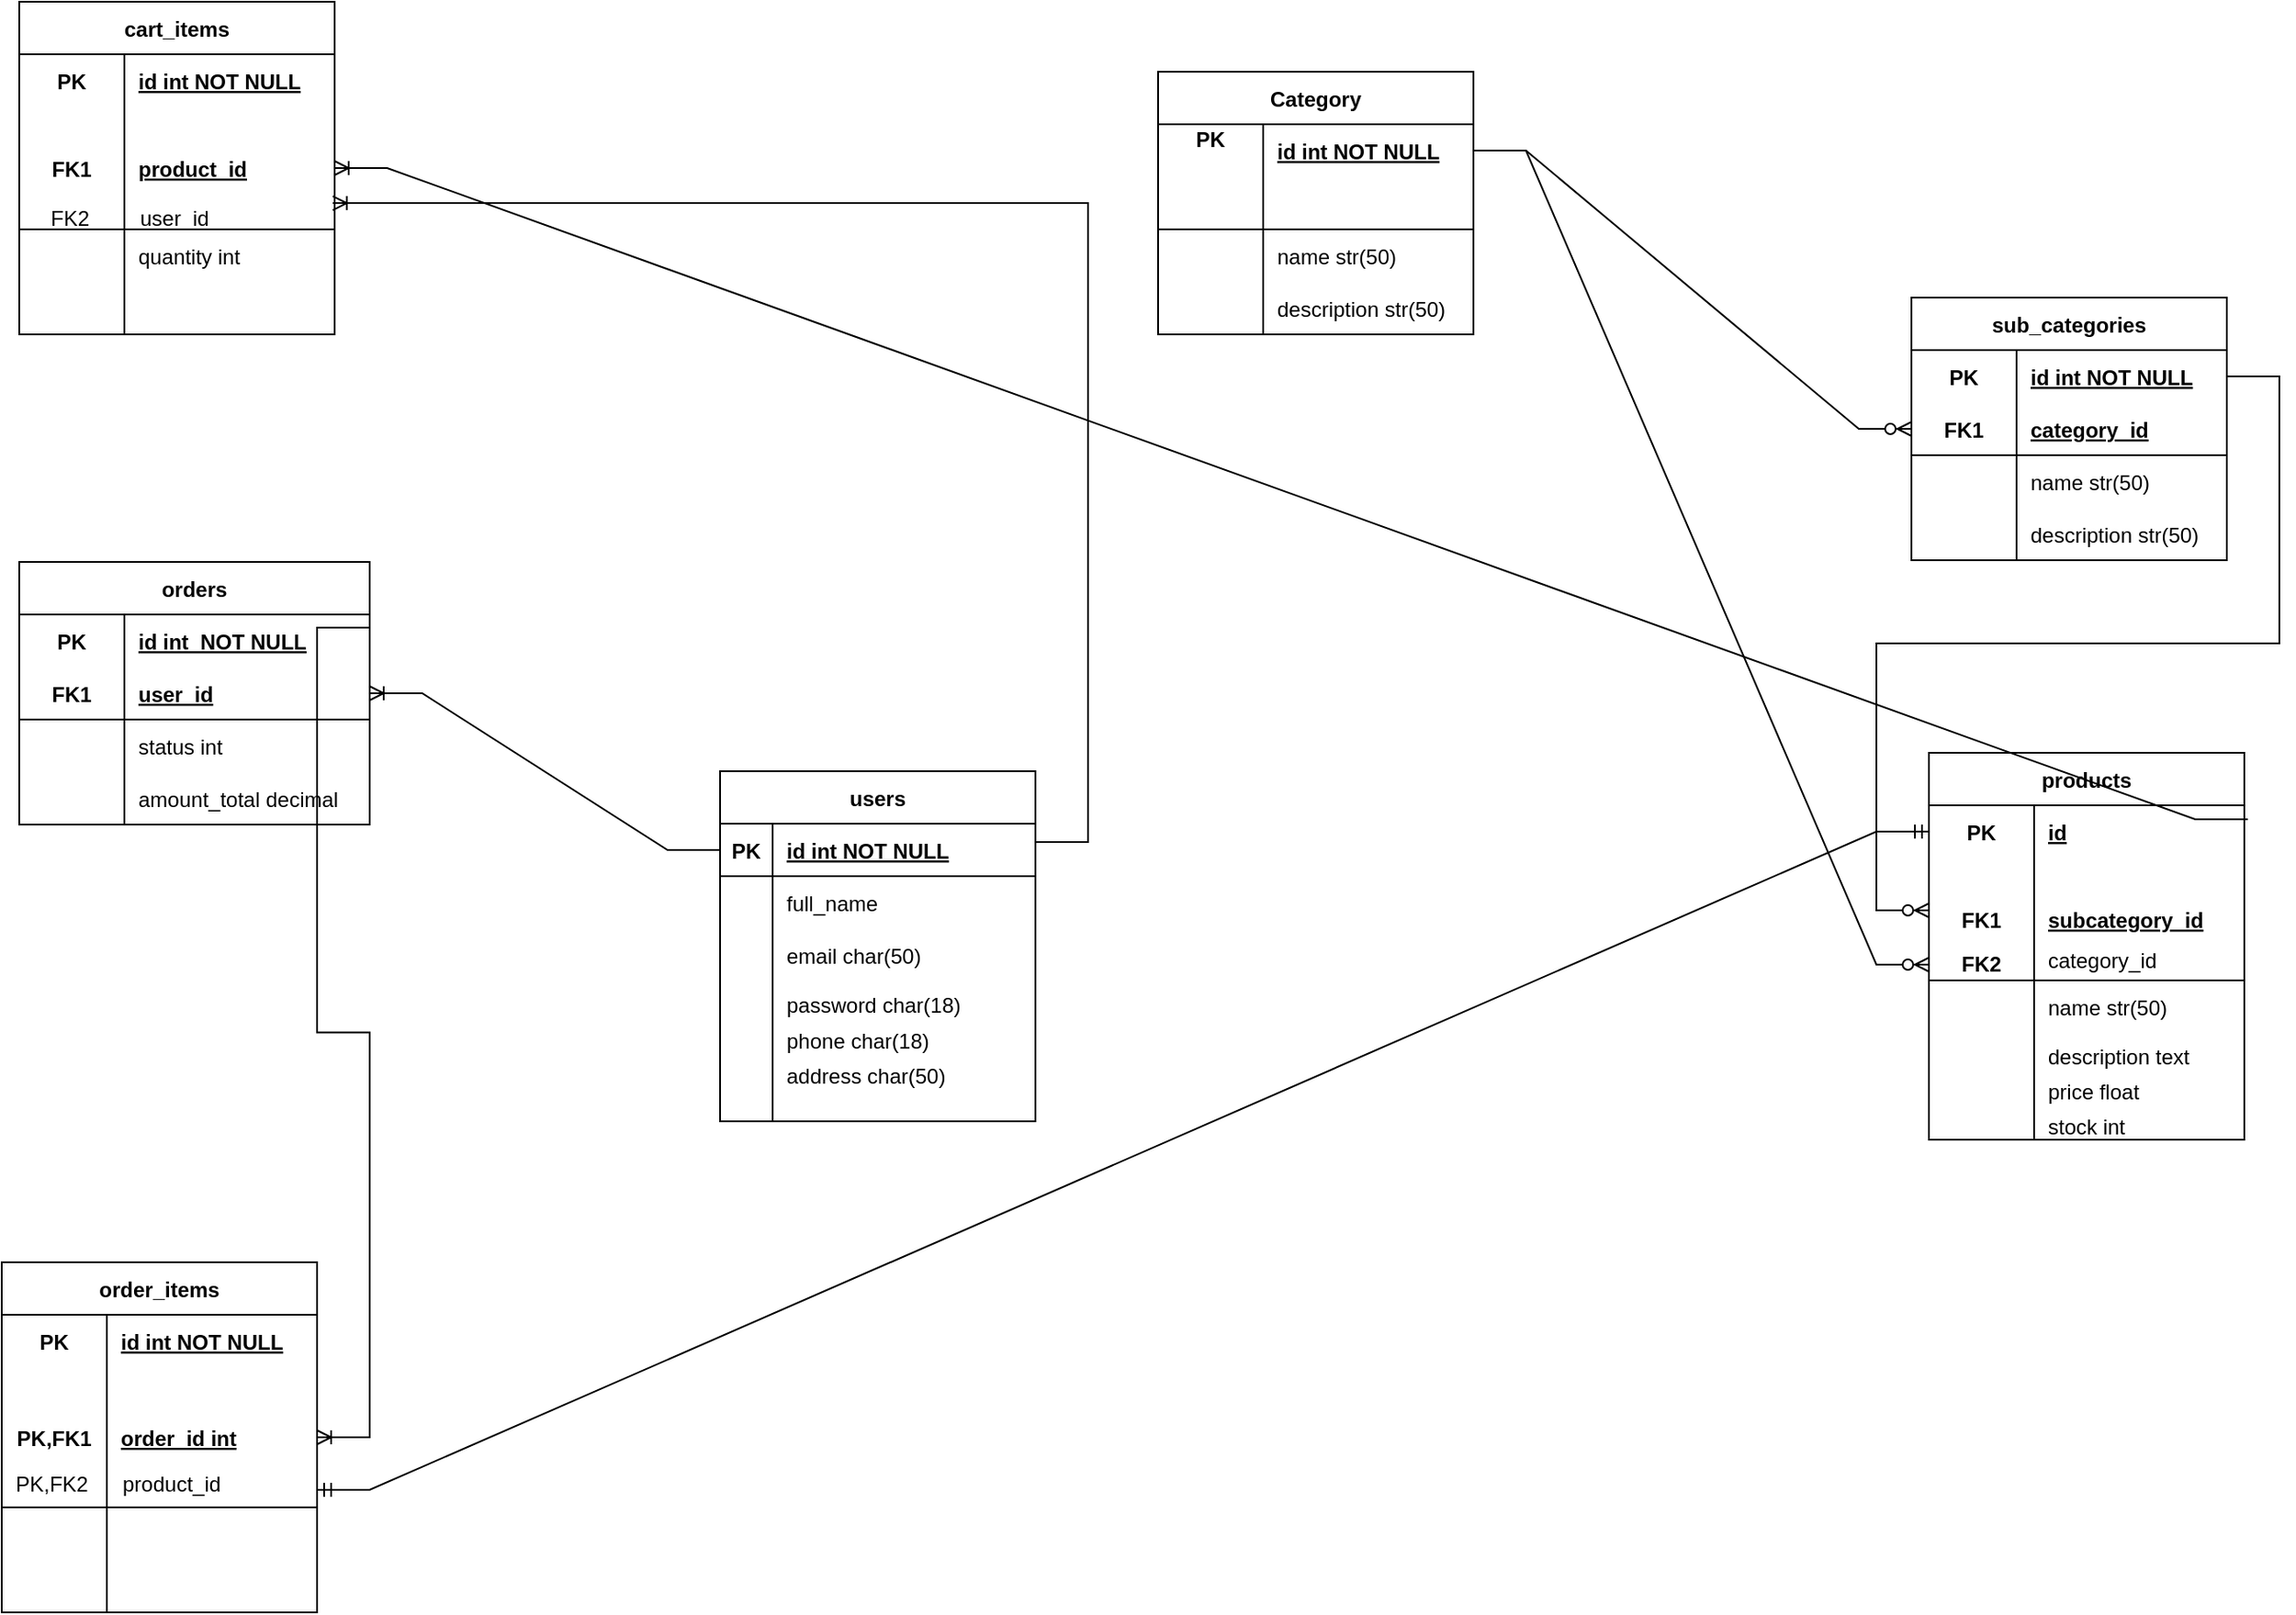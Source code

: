 <mxfile version="20.8.10" type="github">
  <diagram name="Page-1" id="mkTzYTRLTWzQXGZ5HysX">
    <mxGraphModel dx="1362" dy="795" grid="1" gridSize="10" guides="1" tooltips="1" connect="1" arrows="1" fold="1" page="1" pageScale="1" pageWidth="850" pageHeight="1100" math="0" shadow="0">
      <root>
        <mxCell id="0" />
        <mxCell id="1" parent="0" />
        <mxCell id="0laJ29p_RY5unPfgSZzB-5" value="Category" style="shape=table;startSize=30;container=1;collapsible=1;childLayout=tableLayout;fixedRows=1;rowLines=0;fontStyle=1;align=center;resizeLast=1;" parent="1" vertex="1">
          <mxGeometry x="690" y="80" width="180" height="150" as="geometry" />
        </mxCell>
        <mxCell id="0laJ29p_RY5unPfgSZzB-6" value="" style="shape=tableRow;horizontal=0;startSize=0;swimlaneHead=0;swimlaneBody=0;fillColor=none;collapsible=0;dropTarget=0;points=[[0,0.5],[1,0.5]];portConstraint=eastwest;top=0;left=0;right=0;bottom=0;" parent="0laJ29p_RY5unPfgSZzB-5" vertex="1">
          <mxGeometry y="30" width="180" height="30" as="geometry" />
        </mxCell>
        <mxCell id="0laJ29p_RY5unPfgSZzB-7" value="PK&#xa;" style="shape=partialRectangle;connectable=0;fillColor=none;top=0;left=0;bottom=0;right=0;fontStyle=1;overflow=hidden;" parent="0laJ29p_RY5unPfgSZzB-6" vertex="1">
          <mxGeometry width="60" height="30" as="geometry">
            <mxRectangle width="60" height="30" as="alternateBounds" />
          </mxGeometry>
        </mxCell>
        <mxCell id="0laJ29p_RY5unPfgSZzB-8" value="id int NOT NULL" style="shape=partialRectangle;connectable=0;fillColor=none;top=0;left=0;bottom=0;right=0;align=left;spacingLeft=6;fontStyle=5;overflow=hidden;" parent="0laJ29p_RY5unPfgSZzB-6" vertex="1">
          <mxGeometry x="60" width="120" height="30" as="geometry">
            <mxRectangle width="120" height="30" as="alternateBounds" />
          </mxGeometry>
        </mxCell>
        <mxCell id="0laJ29p_RY5unPfgSZzB-9" value="" style="shape=tableRow;horizontal=0;startSize=0;swimlaneHead=0;swimlaneBody=0;fillColor=none;collapsible=0;dropTarget=0;points=[[0,0.5],[1,0.5]];portConstraint=eastwest;top=0;left=0;right=0;bottom=1;" parent="0laJ29p_RY5unPfgSZzB-5" vertex="1">
          <mxGeometry y="60" width="180" height="30" as="geometry" />
        </mxCell>
        <mxCell id="0laJ29p_RY5unPfgSZzB-10" value="&#xa;" style="shape=partialRectangle;connectable=0;fillColor=none;top=0;left=0;bottom=0;right=0;fontStyle=1;overflow=hidden;" parent="0laJ29p_RY5unPfgSZzB-9" vertex="1">
          <mxGeometry width="60" height="30" as="geometry">
            <mxRectangle width="60" height="30" as="alternateBounds" />
          </mxGeometry>
        </mxCell>
        <mxCell id="0laJ29p_RY5unPfgSZzB-11" value="&#xa;" style="shape=partialRectangle;connectable=0;fillColor=none;top=0;left=0;bottom=0;right=0;align=left;spacingLeft=6;fontStyle=5;overflow=hidden;" parent="0laJ29p_RY5unPfgSZzB-9" vertex="1">
          <mxGeometry x="60" width="120" height="30" as="geometry">
            <mxRectangle width="120" height="30" as="alternateBounds" />
          </mxGeometry>
        </mxCell>
        <mxCell id="0laJ29p_RY5unPfgSZzB-12" value="" style="shape=tableRow;horizontal=0;startSize=0;swimlaneHead=0;swimlaneBody=0;fillColor=none;collapsible=0;dropTarget=0;points=[[0,0.5],[1,0.5]];portConstraint=eastwest;top=0;left=0;right=0;bottom=0;" parent="0laJ29p_RY5unPfgSZzB-5" vertex="1">
          <mxGeometry y="90" width="180" height="30" as="geometry" />
        </mxCell>
        <mxCell id="0laJ29p_RY5unPfgSZzB-13" value="" style="shape=partialRectangle;connectable=0;fillColor=none;top=0;left=0;bottom=0;right=0;editable=1;overflow=hidden;" parent="0laJ29p_RY5unPfgSZzB-12" vertex="1">
          <mxGeometry width="60" height="30" as="geometry">
            <mxRectangle width="60" height="30" as="alternateBounds" />
          </mxGeometry>
        </mxCell>
        <mxCell id="0laJ29p_RY5unPfgSZzB-14" value="name str(50)" style="shape=partialRectangle;connectable=0;fillColor=none;top=0;left=0;bottom=0;right=0;align=left;spacingLeft=6;overflow=hidden;" parent="0laJ29p_RY5unPfgSZzB-12" vertex="1">
          <mxGeometry x="60" width="120" height="30" as="geometry">
            <mxRectangle width="120" height="30" as="alternateBounds" />
          </mxGeometry>
        </mxCell>
        <mxCell id="0laJ29p_RY5unPfgSZzB-15" value="" style="shape=tableRow;horizontal=0;startSize=0;swimlaneHead=0;swimlaneBody=0;fillColor=none;collapsible=0;dropTarget=0;points=[[0,0.5],[1,0.5]];portConstraint=eastwest;top=0;left=0;right=0;bottom=0;" parent="0laJ29p_RY5unPfgSZzB-5" vertex="1">
          <mxGeometry y="120" width="180" height="30" as="geometry" />
        </mxCell>
        <mxCell id="0laJ29p_RY5unPfgSZzB-16" value="" style="shape=partialRectangle;connectable=0;fillColor=none;top=0;left=0;bottom=0;right=0;editable=1;overflow=hidden;" parent="0laJ29p_RY5unPfgSZzB-15" vertex="1">
          <mxGeometry width="60" height="30" as="geometry">
            <mxRectangle width="60" height="30" as="alternateBounds" />
          </mxGeometry>
        </mxCell>
        <mxCell id="0laJ29p_RY5unPfgSZzB-17" value="description str(50)" style="shape=partialRectangle;connectable=0;fillColor=none;top=0;left=0;bottom=0;right=0;align=left;spacingLeft=6;overflow=hidden;" parent="0laJ29p_RY5unPfgSZzB-15" vertex="1">
          <mxGeometry x="60" width="120" height="30" as="geometry">
            <mxRectangle width="120" height="30" as="alternateBounds" />
          </mxGeometry>
        </mxCell>
        <mxCell id="0laJ29p_RY5unPfgSZzB-44" value="sub_categories" style="shape=table;startSize=30;container=1;collapsible=1;childLayout=tableLayout;fixedRows=1;rowLines=0;fontStyle=1;align=center;resizeLast=1;" parent="1" vertex="1">
          <mxGeometry x="1120" y="209" width="180" height="150" as="geometry" />
        </mxCell>
        <mxCell id="0laJ29p_RY5unPfgSZzB-45" value="" style="shape=tableRow;horizontal=0;startSize=0;swimlaneHead=0;swimlaneBody=0;fillColor=none;collapsible=0;dropTarget=0;points=[[0,0.5],[1,0.5]];portConstraint=eastwest;top=0;left=0;right=0;bottom=0;" parent="0laJ29p_RY5unPfgSZzB-44" vertex="1">
          <mxGeometry y="30" width="180" height="30" as="geometry" />
        </mxCell>
        <mxCell id="0laJ29p_RY5unPfgSZzB-46" value="PK" style="shape=partialRectangle;connectable=0;fillColor=none;top=0;left=0;bottom=0;right=0;fontStyle=1;overflow=hidden;" parent="0laJ29p_RY5unPfgSZzB-45" vertex="1">
          <mxGeometry width="60" height="30" as="geometry">
            <mxRectangle width="60" height="30" as="alternateBounds" />
          </mxGeometry>
        </mxCell>
        <mxCell id="0laJ29p_RY5unPfgSZzB-47" value="id int NOT NULL" style="shape=partialRectangle;connectable=0;fillColor=none;top=0;left=0;bottom=0;right=0;align=left;spacingLeft=6;fontStyle=5;overflow=hidden;" parent="0laJ29p_RY5unPfgSZzB-45" vertex="1">
          <mxGeometry x="60" width="120" height="30" as="geometry">
            <mxRectangle width="120" height="30" as="alternateBounds" />
          </mxGeometry>
        </mxCell>
        <mxCell id="0laJ29p_RY5unPfgSZzB-48" value="" style="shape=tableRow;horizontal=0;startSize=0;swimlaneHead=0;swimlaneBody=0;fillColor=none;collapsible=0;dropTarget=0;points=[[0,0.5],[1,0.5]];portConstraint=eastwest;top=0;left=0;right=0;bottom=1;" parent="0laJ29p_RY5unPfgSZzB-44" vertex="1">
          <mxGeometry y="60" width="180" height="30" as="geometry" />
        </mxCell>
        <mxCell id="0laJ29p_RY5unPfgSZzB-49" value="FK1" style="shape=partialRectangle;connectable=0;fillColor=none;top=0;left=0;bottom=0;right=0;fontStyle=1;overflow=hidden;" parent="0laJ29p_RY5unPfgSZzB-48" vertex="1">
          <mxGeometry width="60" height="30" as="geometry">
            <mxRectangle width="60" height="30" as="alternateBounds" />
          </mxGeometry>
        </mxCell>
        <mxCell id="0laJ29p_RY5unPfgSZzB-50" value="category_id" style="shape=partialRectangle;connectable=0;fillColor=none;top=0;left=0;bottom=0;right=0;align=left;spacingLeft=6;fontStyle=5;overflow=hidden;" parent="0laJ29p_RY5unPfgSZzB-48" vertex="1">
          <mxGeometry x="60" width="120" height="30" as="geometry">
            <mxRectangle width="120" height="30" as="alternateBounds" />
          </mxGeometry>
        </mxCell>
        <mxCell id="0laJ29p_RY5unPfgSZzB-51" value="" style="shape=tableRow;horizontal=0;startSize=0;swimlaneHead=0;swimlaneBody=0;fillColor=none;collapsible=0;dropTarget=0;points=[[0,0.5],[1,0.5]];portConstraint=eastwest;top=0;left=0;right=0;bottom=0;" parent="0laJ29p_RY5unPfgSZzB-44" vertex="1">
          <mxGeometry y="90" width="180" height="30" as="geometry" />
        </mxCell>
        <mxCell id="0laJ29p_RY5unPfgSZzB-52" value="" style="shape=partialRectangle;connectable=0;fillColor=none;top=0;left=0;bottom=0;right=0;editable=1;overflow=hidden;" parent="0laJ29p_RY5unPfgSZzB-51" vertex="1">
          <mxGeometry width="60" height="30" as="geometry">
            <mxRectangle width="60" height="30" as="alternateBounds" />
          </mxGeometry>
        </mxCell>
        <mxCell id="0laJ29p_RY5unPfgSZzB-53" value="name str(50)" style="shape=partialRectangle;connectable=0;fillColor=none;top=0;left=0;bottom=0;right=0;align=left;spacingLeft=6;overflow=hidden;" parent="0laJ29p_RY5unPfgSZzB-51" vertex="1">
          <mxGeometry x="60" width="120" height="30" as="geometry">
            <mxRectangle width="120" height="30" as="alternateBounds" />
          </mxGeometry>
        </mxCell>
        <mxCell id="0laJ29p_RY5unPfgSZzB-54" value="" style="shape=tableRow;horizontal=0;startSize=0;swimlaneHead=0;swimlaneBody=0;fillColor=none;collapsible=0;dropTarget=0;points=[[0,0.5],[1,0.5]];portConstraint=eastwest;top=0;left=0;right=0;bottom=0;" parent="0laJ29p_RY5unPfgSZzB-44" vertex="1">
          <mxGeometry y="120" width="180" height="30" as="geometry" />
        </mxCell>
        <mxCell id="0laJ29p_RY5unPfgSZzB-55" value="" style="shape=partialRectangle;connectable=0;fillColor=none;top=0;left=0;bottom=0;right=0;editable=1;overflow=hidden;" parent="0laJ29p_RY5unPfgSZzB-54" vertex="1">
          <mxGeometry width="60" height="30" as="geometry">
            <mxRectangle width="60" height="30" as="alternateBounds" />
          </mxGeometry>
        </mxCell>
        <mxCell id="0laJ29p_RY5unPfgSZzB-56" value="description str(50)" style="shape=partialRectangle;connectable=0;fillColor=none;top=0;left=0;bottom=0;right=0;align=left;spacingLeft=6;overflow=hidden;" parent="0laJ29p_RY5unPfgSZzB-54" vertex="1">
          <mxGeometry x="60" width="120" height="30" as="geometry">
            <mxRectangle width="120" height="30" as="alternateBounds" />
          </mxGeometry>
        </mxCell>
        <mxCell id="0laJ29p_RY5unPfgSZzB-57" value="products" style="shape=table;startSize=30;container=1;collapsible=1;childLayout=tableLayout;fixedRows=1;rowLines=0;fontStyle=1;align=center;resizeLast=1;" parent="1" vertex="1">
          <mxGeometry x="1130" y="469" width="180" height="221" as="geometry" />
        </mxCell>
        <mxCell id="0laJ29p_RY5unPfgSZzB-58" value="" style="shape=tableRow;horizontal=0;startSize=0;swimlaneHead=0;swimlaneBody=0;fillColor=none;collapsible=0;dropTarget=0;points=[[0,0.5],[1,0.5]];portConstraint=eastwest;top=0;left=0;right=0;bottom=0;" parent="0laJ29p_RY5unPfgSZzB-57" vertex="1">
          <mxGeometry y="30" width="180" height="30" as="geometry" />
        </mxCell>
        <mxCell id="0laJ29p_RY5unPfgSZzB-59" value="PK" style="shape=partialRectangle;connectable=0;fillColor=none;top=0;left=0;bottom=0;right=0;fontStyle=1;overflow=hidden;" parent="0laJ29p_RY5unPfgSZzB-58" vertex="1">
          <mxGeometry width="60" height="30" as="geometry">
            <mxRectangle width="60" height="30" as="alternateBounds" />
          </mxGeometry>
        </mxCell>
        <mxCell id="0laJ29p_RY5unPfgSZzB-60" value="id" style="shape=partialRectangle;connectable=0;fillColor=none;top=0;left=0;bottom=0;right=0;align=left;spacingLeft=6;fontStyle=5;overflow=hidden;" parent="0laJ29p_RY5unPfgSZzB-58" vertex="1">
          <mxGeometry x="60" width="120" height="30" as="geometry">
            <mxRectangle width="120" height="30" as="alternateBounds" />
          </mxGeometry>
        </mxCell>
        <mxCell id="0laJ29p_RY5unPfgSZzB-61" value="" style="shape=tableRow;horizontal=0;startSize=0;swimlaneHead=0;swimlaneBody=0;fillColor=none;collapsible=0;dropTarget=0;points=[[0,0.5],[1,0.5]];portConstraint=eastwest;top=0;left=0;right=0;bottom=1;" parent="0laJ29p_RY5unPfgSZzB-57" vertex="1">
          <mxGeometry y="60" width="180" height="70" as="geometry" />
        </mxCell>
        <mxCell id="0laJ29p_RY5unPfgSZzB-62" value="FK1" style="shape=partialRectangle;connectable=0;fillColor=none;top=0;left=0;bottom=0;right=0;fontStyle=1;overflow=hidden;" parent="0laJ29p_RY5unPfgSZzB-61" vertex="1">
          <mxGeometry width="60" height="70" as="geometry">
            <mxRectangle width="60" height="70" as="alternateBounds" />
          </mxGeometry>
        </mxCell>
        <mxCell id="0laJ29p_RY5unPfgSZzB-63" value="subcategory_id" style="shape=partialRectangle;connectable=0;fillColor=none;top=0;left=0;bottom=0;right=0;align=left;spacingLeft=6;fontStyle=5;overflow=hidden;" parent="0laJ29p_RY5unPfgSZzB-61" vertex="1">
          <mxGeometry x="60" width="120" height="70" as="geometry">
            <mxRectangle width="120" height="70" as="alternateBounds" />
          </mxGeometry>
        </mxCell>
        <mxCell id="0laJ29p_RY5unPfgSZzB-64" value="" style="shape=tableRow;horizontal=0;startSize=0;swimlaneHead=0;swimlaneBody=0;fillColor=none;collapsible=0;dropTarget=0;points=[[0,0.5],[1,0.5]];portConstraint=eastwest;top=0;left=0;right=0;bottom=0;" parent="0laJ29p_RY5unPfgSZzB-57" vertex="1">
          <mxGeometry y="130" width="180" height="30" as="geometry" />
        </mxCell>
        <mxCell id="0laJ29p_RY5unPfgSZzB-65" value="" style="shape=partialRectangle;connectable=0;fillColor=none;top=0;left=0;bottom=0;right=0;editable=1;overflow=hidden;" parent="0laJ29p_RY5unPfgSZzB-64" vertex="1">
          <mxGeometry width="60" height="30" as="geometry">
            <mxRectangle width="60" height="30" as="alternateBounds" />
          </mxGeometry>
        </mxCell>
        <mxCell id="0laJ29p_RY5unPfgSZzB-66" value="name str(50)" style="shape=partialRectangle;connectable=0;fillColor=none;top=0;left=0;bottom=0;right=0;align=left;spacingLeft=6;overflow=hidden;" parent="0laJ29p_RY5unPfgSZzB-64" vertex="1">
          <mxGeometry x="60" width="120" height="30" as="geometry">
            <mxRectangle width="120" height="30" as="alternateBounds" />
          </mxGeometry>
        </mxCell>
        <mxCell id="0laJ29p_RY5unPfgSZzB-67" value="" style="shape=tableRow;horizontal=0;startSize=0;swimlaneHead=0;swimlaneBody=0;fillColor=none;collapsible=0;dropTarget=0;points=[[0,0.5],[1,0.5]];portConstraint=eastwest;top=0;left=0;right=0;bottom=0;" parent="0laJ29p_RY5unPfgSZzB-57" vertex="1">
          <mxGeometry y="160" width="180" height="61" as="geometry" />
        </mxCell>
        <mxCell id="0laJ29p_RY5unPfgSZzB-68" value="" style="shape=partialRectangle;connectable=0;fillColor=none;top=0;left=0;bottom=0;right=0;editable=1;overflow=hidden;" parent="0laJ29p_RY5unPfgSZzB-67" vertex="1">
          <mxGeometry width="60" height="61" as="geometry">
            <mxRectangle width="60" height="61" as="alternateBounds" />
          </mxGeometry>
        </mxCell>
        <mxCell id="0laJ29p_RY5unPfgSZzB-69" value="description text" style="shape=partialRectangle;connectable=0;fillColor=none;top=0;left=0;bottom=0;right=0;align=left;spacingLeft=6;overflow=hidden;verticalAlign=top;" parent="0laJ29p_RY5unPfgSZzB-67" vertex="1">
          <mxGeometry x="60" width="120" height="61" as="geometry">
            <mxRectangle width="120" height="61" as="alternateBounds" />
          </mxGeometry>
        </mxCell>
        <mxCell id="0laJ29p_RY5unPfgSZzB-70" value="FK2" style="shape=partialRectangle;connectable=0;fillColor=none;top=0;left=0;bottom=0;right=0;fontStyle=1;overflow=hidden;" parent="1" vertex="1">
          <mxGeometry x="1130" y="569" width="60" height="40" as="geometry">
            <mxRectangle width="60" height="40" as="alternateBounds" />
          </mxGeometry>
        </mxCell>
        <mxCell id="0laJ29p_RY5unPfgSZzB-84" value="category_id" style="text;whiteSpace=wrap;html=1;" parent="1" vertex="1">
          <mxGeometry x="1196" y="574" width="110" height="40" as="geometry" />
        </mxCell>
        <mxCell id="0laJ29p_RY5unPfgSZzB-85" value="price float" style="text;whiteSpace=wrap;html=1;" parent="1" vertex="1">
          <mxGeometry x="1196" y="649" width="110" height="40" as="geometry" />
        </mxCell>
        <mxCell id="0laJ29p_RY5unPfgSZzB-86" value="stock int" style="text;whiteSpace=wrap;html=1;" parent="1" vertex="1">
          <mxGeometry x="1196" y="669" width="110" height="40" as="geometry" />
        </mxCell>
        <mxCell id="0laJ29p_RY5unPfgSZzB-100" value="cart_items" style="shape=table;startSize=30;container=1;collapsible=1;childLayout=tableLayout;fixedRows=1;rowLines=0;fontStyle=1;align=center;resizeLast=1;" parent="1" vertex="1">
          <mxGeometry x="40" y="40" width="180" height="190" as="geometry" />
        </mxCell>
        <mxCell id="0laJ29p_RY5unPfgSZzB-101" value="" style="shape=tableRow;horizontal=0;startSize=0;swimlaneHead=0;swimlaneBody=0;fillColor=none;collapsible=0;dropTarget=0;points=[[0,0.5],[1,0.5]];portConstraint=eastwest;top=0;left=0;right=0;bottom=0;" parent="0laJ29p_RY5unPfgSZzB-100" vertex="1">
          <mxGeometry y="30" width="180" height="30" as="geometry" />
        </mxCell>
        <mxCell id="0laJ29p_RY5unPfgSZzB-102" value="PK" style="shape=partialRectangle;connectable=0;fillColor=none;top=0;left=0;bottom=0;right=0;fontStyle=1;overflow=hidden;" parent="0laJ29p_RY5unPfgSZzB-101" vertex="1">
          <mxGeometry width="60" height="30" as="geometry">
            <mxRectangle width="60" height="30" as="alternateBounds" />
          </mxGeometry>
        </mxCell>
        <mxCell id="0laJ29p_RY5unPfgSZzB-103" value="id int NOT NULL" style="shape=partialRectangle;connectable=0;fillColor=none;top=0;left=0;bottom=0;right=0;align=left;spacingLeft=6;fontStyle=5;overflow=hidden;" parent="0laJ29p_RY5unPfgSZzB-101" vertex="1">
          <mxGeometry x="60" width="120" height="30" as="geometry">
            <mxRectangle width="120" height="30" as="alternateBounds" />
          </mxGeometry>
        </mxCell>
        <mxCell id="0laJ29p_RY5unPfgSZzB-104" value="" style="shape=tableRow;horizontal=0;startSize=0;swimlaneHead=0;swimlaneBody=0;fillColor=none;collapsible=0;dropTarget=0;points=[[0,0.5],[1,0.5]];portConstraint=eastwest;top=0;left=0;right=0;bottom=1;" parent="0laJ29p_RY5unPfgSZzB-100" vertex="1">
          <mxGeometry y="60" width="180" height="70" as="geometry" />
        </mxCell>
        <mxCell id="0laJ29p_RY5unPfgSZzB-105" value="FK1" style="shape=partialRectangle;connectable=0;fillColor=none;top=0;left=0;bottom=0;right=0;fontStyle=1;overflow=hidden;" parent="0laJ29p_RY5unPfgSZzB-104" vertex="1">
          <mxGeometry width="60" height="70" as="geometry">
            <mxRectangle width="60" height="70" as="alternateBounds" />
          </mxGeometry>
        </mxCell>
        <mxCell id="0laJ29p_RY5unPfgSZzB-106" value="product_id" style="shape=partialRectangle;connectable=0;fillColor=none;top=0;left=0;bottom=0;right=0;align=left;spacingLeft=6;fontStyle=5;overflow=hidden;" parent="0laJ29p_RY5unPfgSZzB-104" vertex="1">
          <mxGeometry x="60" width="120" height="70" as="geometry">
            <mxRectangle width="120" height="70" as="alternateBounds" />
          </mxGeometry>
        </mxCell>
        <mxCell id="0laJ29p_RY5unPfgSZzB-107" value="" style="shape=tableRow;horizontal=0;startSize=0;swimlaneHead=0;swimlaneBody=0;fillColor=none;collapsible=0;dropTarget=0;points=[[0,0.5],[1,0.5]];portConstraint=eastwest;top=0;left=0;right=0;bottom=0;" parent="0laJ29p_RY5unPfgSZzB-100" vertex="1">
          <mxGeometry y="130" width="180" height="30" as="geometry" />
        </mxCell>
        <mxCell id="0laJ29p_RY5unPfgSZzB-108" value="" style="shape=partialRectangle;connectable=0;fillColor=none;top=0;left=0;bottom=0;right=0;editable=1;overflow=hidden;" parent="0laJ29p_RY5unPfgSZzB-107" vertex="1">
          <mxGeometry width="60" height="30" as="geometry">
            <mxRectangle width="60" height="30" as="alternateBounds" />
          </mxGeometry>
        </mxCell>
        <mxCell id="0laJ29p_RY5unPfgSZzB-109" value="quantity int" style="shape=partialRectangle;connectable=0;fillColor=none;top=0;left=0;bottom=0;right=0;align=left;spacingLeft=6;overflow=hidden;" parent="0laJ29p_RY5unPfgSZzB-107" vertex="1">
          <mxGeometry x="60" width="120" height="30" as="geometry">
            <mxRectangle width="120" height="30" as="alternateBounds" />
          </mxGeometry>
        </mxCell>
        <mxCell id="0laJ29p_RY5unPfgSZzB-110" value="" style="shape=tableRow;horizontal=0;startSize=0;swimlaneHead=0;swimlaneBody=0;fillColor=none;collapsible=0;dropTarget=0;points=[[0,0.5],[1,0.5]];portConstraint=eastwest;top=0;left=0;right=0;bottom=0;" parent="0laJ29p_RY5unPfgSZzB-100" vertex="1">
          <mxGeometry y="160" width="180" height="30" as="geometry" />
        </mxCell>
        <mxCell id="0laJ29p_RY5unPfgSZzB-111" value="" style="shape=partialRectangle;connectable=0;fillColor=none;top=0;left=0;bottom=0;right=0;editable=1;overflow=hidden;" parent="0laJ29p_RY5unPfgSZzB-110" vertex="1">
          <mxGeometry width="60" height="30" as="geometry">
            <mxRectangle width="60" height="30" as="alternateBounds" />
          </mxGeometry>
        </mxCell>
        <mxCell id="0laJ29p_RY5unPfgSZzB-112" value="" style="shape=partialRectangle;connectable=0;fillColor=none;top=0;left=0;bottom=0;right=0;align=left;spacingLeft=6;overflow=hidden;" parent="0laJ29p_RY5unPfgSZzB-110" vertex="1">
          <mxGeometry x="60" width="120" height="30" as="geometry">
            <mxRectangle width="120" height="30" as="alternateBounds" />
          </mxGeometry>
        </mxCell>
        <mxCell id="0laJ29p_RY5unPfgSZzB-114" value="FK2" style="text;whiteSpace=wrap;html=1;" parent="1" vertex="1">
          <mxGeometry x="56" y="150" width="60" height="40" as="geometry" />
        </mxCell>
        <mxCell id="0laJ29p_RY5unPfgSZzB-115" value="user_id" style="text;whiteSpace=wrap;html=1;" parent="1" vertex="1">
          <mxGeometry x="107" y="150" width="90" height="40" as="geometry" />
        </mxCell>
        <mxCell id="0laJ29p_RY5unPfgSZzB-116" value="users" style="shape=table;startSize=30;container=1;collapsible=1;childLayout=tableLayout;fixedRows=1;rowLines=0;fontStyle=1;align=center;resizeLast=1;" parent="1" vertex="1">
          <mxGeometry x="440" y="479.5" width="180" height="200" as="geometry" />
        </mxCell>
        <mxCell id="0laJ29p_RY5unPfgSZzB-117" value="" style="shape=tableRow;horizontal=0;startSize=0;swimlaneHead=0;swimlaneBody=0;fillColor=none;collapsible=0;dropTarget=0;points=[[0,0.5],[1,0.5]];portConstraint=eastwest;top=0;left=0;right=0;bottom=1;" parent="0laJ29p_RY5unPfgSZzB-116" vertex="1">
          <mxGeometry y="30" width="180" height="30" as="geometry" />
        </mxCell>
        <mxCell id="0laJ29p_RY5unPfgSZzB-118" value="PK" style="shape=partialRectangle;connectable=0;fillColor=none;top=0;left=0;bottom=0;right=0;fontStyle=1;overflow=hidden;" parent="0laJ29p_RY5unPfgSZzB-117" vertex="1">
          <mxGeometry width="30" height="30" as="geometry">
            <mxRectangle width="30" height="30" as="alternateBounds" />
          </mxGeometry>
        </mxCell>
        <mxCell id="0laJ29p_RY5unPfgSZzB-119" value="id int NOT NULL" style="shape=partialRectangle;connectable=0;fillColor=none;top=0;left=0;bottom=0;right=0;align=left;spacingLeft=6;fontStyle=5;overflow=hidden;" parent="0laJ29p_RY5unPfgSZzB-117" vertex="1">
          <mxGeometry x="30" width="150" height="30" as="geometry">
            <mxRectangle width="150" height="30" as="alternateBounds" />
          </mxGeometry>
        </mxCell>
        <mxCell id="0laJ29p_RY5unPfgSZzB-120" value="" style="shape=tableRow;horizontal=0;startSize=0;swimlaneHead=0;swimlaneBody=0;fillColor=none;collapsible=0;dropTarget=0;points=[[0,0.5],[1,0.5]];portConstraint=eastwest;top=0;left=0;right=0;bottom=0;" parent="0laJ29p_RY5unPfgSZzB-116" vertex="1">
          <mxGeometry y="60" width="180" height="30" as="geometry" />
        </mxCell>
        <mxCell id="0laJ29p_RY5unPfgSZzB-121" value="" style="shape=partialRectangle;connectable=0;fillColor=none;top=0;left=0;bottom=0;right=0;editable=1;overflow=hidden;" parent="0laJ29p_RY5unPfgSZzB-120" vertex="1">
          <mxGeometry width="30" height="30" as="geometry">
            <mxRectangle width="30" height="30" as="alternateBounds" />
          </mxGeometry>
        </mxCell>
        <mxCell id="0laJ29p_RY5unPfgSZzB-122" value="full_name" style="shape=partialRectangle;connectable=0;fillColor=none;top=0;left=0;bottom=0;right=0;align=left;spacingLeft=6;overflow=hidden;" parent="0laJ29p_RY5unPfgSZzB-120" vertex="1">
          <mxGeometry x="30" width="150" height="30" as="geometry">
            <mxRectangle width="150" height="30" as="alternateBounds" />
          </mxGeometry>
        </mxCell>
        <mxCell id="0laJ29p_RY5unPfgSZzB-123" value="" style="shape=tableRow;horizontal=0;startSize=0;swimlaneHead=0;swimlaneBody=0;fillColor=none;collapsible=0;dropTarget=0;points=[[0,0.5],[1,0.5]];portConstraint=eastwest;top=0;left=0;right=0;bottom=0;" parent="0laJ29p_RY5unPfgSZzB-116" vertex="1">
          <mxGeometry y="90" width="180" height="30" as="geometry" />
        </mxCell>
        <mxCell id="0laJ29p_RY5unPfgSZzB-124" value="" style="shape=partialRectangle;connectable=0;fillColor=none;top=0;left=0;bottom=0;right=0;editable=1;overflow=hidden;" parent="0laJ29p_RY5unPfgSZzB-123" vertex="1">
          <mxGeometry width="30" height="30" as="geometry">
            <mxRectangle width="30" height="30" as="alternateBounds" />
          </mxGeometry>
        </mxCell>
        <mxCell id="0laJ29p_RY5unPfgSZzB-125" value="email char(50)" style="shape=partialRectangle;connectable=0;fillColor=none;top=0;left=0;bottom=0;right=0;align=left;spacingLeft=6;overflow=hidden;" parent="0laJ29p_RY5unPfgSZzB-123" vertex="1">
          <mxGeometry x="30" width="150" height="30" as="geometry">
            <mxRectangle width="150" height="30" as="alternateBounds" />
          </mxGeometry>
        </mxCell>
        <mxCell id="0laJ29p_RY5unPfgSZzB-126" value="" style="shape=tableRow;horizontal=0;startSize=0;swimlaneHead=0;swimlaneBody=0;fillColor=none;collapsible=0;dropTarget=0;points=[[0,0.5],[1,0.5]];portConstraint=eastwest;top=0;left=0;right=0;bottom=0;" parent="0laJ29p_RY5unPfgSZzB-116" vertex="1">
          <mxGeometry y="120" width="180" height="80" as="geometry" />
        </mxCell>
        <mxCell id="0laJ29p_RY5unPfgSZzB-127" value="" style="shape=partialRectangle;connectable=0;fillColor=none;top=0;left=0;bottom=0;right=0;editable=1;overflow=hidden;" parent="0laJ29p_RY5unPfgSZzB-126" vertex="1">
          <mxGeometry width="30" height="80" as="geometry">
            <mxRectangle width="30" height="80" as="alternateBounds" />
          </mxGeometry>
        </mxCell>
        <mxCell id="0laJ29p_RY5unPfgSZzB-128" value="password char(18)" style="shape=partialRectangle;connectable=0;fillColor=none;top=0;left=0;bottom=0;right=0;align=left;spacingLeft=6;overflow=hidden;verticalAlign=top;" parent="0laJ29p_RY5unPfgSZzB-126" vertex="1">
          <mxGeometry x="30" width="150" height="80" as="geometry">
            <mxRectangle width="150" height="80" as="alternateBounds" />
          </mxGeometry>
        </mxCell>
        <mxCell id="0laJ29p_RY5unPfgSZzB-129" value="phone char(18)" style="text;whiteSpace=wrap;html=1;" parent="1" vertex="1">
          <mxGeometry x="476" y="619.5" width="130" height="40" as="geometry" />
        </mxCell>
        <mxCell id="0laJ29p_RY5unPfgSZzB-130" value="address char(50)" style="text;whiteSpace=wrap;html=1;" parent="1" vertex="1">
          <mxGeometry x="476" y="639.5" width="130" height="40" as="geometry" />
        </mxCell>
        <mxCell id="0laJ29p_RY5unPfgSZzB-131" value="orders" style="shape=table;startSize=30;container=1;collapsible=1;childLayout=tableLayout;fixedRows=1;rowLines=0;fontStyle=1;align=center;resizeLast=1;" parent="1" vertex="1">
          <mxGeometry x="40" y="360" width="200" height="150" as="geometry" />
        </mxCell>
        <mxCell id="0laJ29p_RY5unPfgSZzB-132" value="" style="shape=tableRow;horizontal=0;startSize=0;swimlaneHead=0;swimlaneBody=0;fillColor=none;collapsible=0;dropTarget=0;points=[[0,0.5],[1,0.5]];portConstraint=eastwest;top=0;left=0;right=0;bottom=0;" parent="0laJ29p_RY5unPfgSZzB-131" vertex="1">
          <mxGeometry y="30" width="200" height="30" as="geometry" />
        </mxCell>
        <mxCell id="0laJ29p_RY5unPfgSZzB-133" value="PK" style="shape=partialRectangle;connectable=0;fillColor=none;top=0;left=0;bottom=0;right=0;fontStyle=1;overflow=hidden;" parent="0laJ29p_RY5unPfgSZzB-132" vertex="1">
          <mxGeometry width="60" height="30" as="geometry">
            <mxRectangle width="60" height="30" as="alternateBounds" />
          </mxGeometry>
        </mxCell>
        <mxCell id="0laJ29p_RY5unPfgSZzB-134" value="id int  NOT NULL" style="shape=partialRectangle;connectable=0;fillColor=none;top=0;left=0;bottom=0;right=0;align=left;spacingLeft=6;fontStyle=5;overflow=hidden;" parent="0laJ29p_RY5unPfgSZzB-132" vertex="1">
          <mxGeometry x="60" width="140" height="30" as="geometry">
            <mxRectangle width="140" height="30" as="alternateBounds" />
          </mxGeometry>
        </mxCell>
        <mxCell id="0laJ29p_RY5unPfgSZzB-135" value="" style="shape=tableRow;horizontal=0;startSize=0;swimlaneHead=0;swimlaneBody=0;fillColor=none;collapsible=0;dropTarget=0;points=[[0,0.5],[1,0.5]];portConstraint=eastwest;top=0;left=0;right=0;bottom=1;" parent="0laJ29p_RY5unPfgSZzB-131" vertex="1">
          <mxGeometry y="60" width="200" height="30" as="geometry" />
        </mxCell>
        <mxCell id="0laJ29p_RY5unPfgSZzB-136" value="FK1" style="shape=partialRectangle;connectable=0;fillColor=none;top=0;left=0;bottom=0;right=0;fontStyle=1;overflow=hidden;" parent="0laJ29p_RY5unPfgSZzB-135" vertex="1">
          <mxGeometry width="60" height="30" as="geometry">
            <mxRectangle width="60" height="30" as="alternateBounds" />
          </mxGeometry>
        </mxCell>
        <mxCell id="0laJ29p_RY5unPfgSZzB-137" value="user_id" style="shape=partialRectangle;connectable=0;fillColor=none;top=0;left=0;bottom=0;right=0;align=left;spacingLeft=6;fontStyle=5;overflow=hidden;" parent="0laJ29p_RY5unPfgSZzB-135" vertex="1">
          <mxGeometry x="60" width="140" height="30" as="geometry">
            <mxRectangle width="140" height="30" as="alternateBounds" />
          </mxGeometry>
        </mxCell>
        <mxCell id="0laJ29p_RY5unPfgSZzB-138" value="" style="shape=tableRow;horizontal=0;startSize=0;swimlaneHead=0;swimlaneBody=0;fillColor=none;collapsible=0;dropTarget=0;points=[[0,0.5],[1,0.5]];portConstraint=eastwest;top=0;left=0;right=0;bottom=0;" parent="0laJ29p_RY5unPfgSZzB-131" vertex="1">
          <mxGeometry y="90" width="200" height="30" as="geometry" />
        </mxCell>
        <mxCell id="0laJ29p_RY5unPfgSZzB-139" value="" style="shape=partialRectangle;connectable=0;fillColor=none;top=0;left=0;bottom=0;right=0;editable=1;overflow=hidden;" parent="0laJ29p_RY5unPfgSZzB-138" vertex="1">
          <mxGeometry width="60" height="30" as="geometry">
            <mxRectangle width="60" height="30" as="alternateBounds" />
          </mxGeometry>
        </mxCell>
        <mxCell id="0laJ29p_RY5unPfgSZzB-140" value="status int" style="shape=partialRectangle;connectable=0;fillColor=none;top=0;left=0;bottom=0;right=0;align=left;spacingLeft=6;overflow=hidden;" parent="0laJ29p_RY5unPfgSZzB-138" vertex="1">
          <mxGeometry x="60" width="140" height="30" as="geometry">
            <mxRectangle width="140" height="30" as="alternateBounds" />
          </mxGeometry>
        </mxCell>
        <mxCell id="0laJ29p_RY5unPfgSZzB-141" value="" style="shape=tableRow;horizontal=0;startSize=0;swimlaneHead=0;swimlaneBody=0;fillColor=none;collapsible=0;dropTarget=0;points=[[0,0.5],[1,0.5]];portConstraint=eastwest;top=0;left=0;right=0;bottom=0;" parent="0laJ29p_RY5unPfgSZzB-131" vertex="1">
          <mxGeometry y="120" width="200" height="30" as="geometry" />
        </mxCell>
        <mxCell id="0laJ29p_RY5unPfgSZzB-142" value="" style="shape=partialRectangle;connectable=0;fillColor=none;top=0;left=0;bottom=0;right=0;editable=1;overflow=hidden;" parent="0laJ29p_RY5unPfgSZzB-141" vertex="1">
          <mxGeometry width="60" height="30" as="geometry">
            <mxRectangle width="60" height="30" as="alternateBounds" />
          </mxGeometry>
        </mxCell>
        <mxCell id="0laJ29p_RY5unPfgSZzB-143" value="amount_total decimal" style="shape=partialRectangle;connectable=0;fillColor=none;top=0;left=0;bottom=0;right=0;align=left;spacingLeft=6;overflow=hidden;" parent="0laJ29p_RY5unPfgSZzB-141" vertex="1">
          <mxGeometry x="60" width="140" height="30" as="geometry">
            <mxRectangle width="140" height="30" as="alternateBounds" />
          </mxGeometry>
        </mxCell>
        <mxCell id="0laJ29p_RY5unPfgSZzB-144" value="order_items" style="shape=table;startSize=30;container=1;collapsible=1;childLayout=tableLayout;fixedRows=1;rowLines=0;fontStyle=1;align=center;resizeLast=1;" parent="1" vertex="1">
          <mxGeometry x="30" y="760" width="180" height="200" as="geometry" />
        </mxCell>
        <mxCell id="0laJ29p_RY5unPfgSZzB-145" value="" style="shape=tableRow;horizontal=0;startSize=0;swimlaneHead=0;swimlaneBody=0;fillColor=none;collapsible=0;dropTarget=0;points=[[0,0.5],[1,0.5]];portConstraint=eastwest;top=0;left=0;right=0;bottom=0;" parent="0laJ29p_RY5unPfgSZzB-144" vertex="1">
          <mxGeometry y="30" width="180" height="30" as="geometry" />
        </mxCell>
        <mxCell id="0laJ29p_RY5unPfgSZzB-146" value="PK" style="shape=partialRectangle;connectable=0;fillColor=none;top=0;left=0;bottom=0;right=0;fontStyle=1;overflow=hidden;" parent="0laJ29p_RY5unPfgSZzB-145" vertex="1">
          <mxGeometry width="60" height="30" as="geometry">
            <mxRectangle width="60" height="30" as="alternateBounds" />
          </mxGeometry>
        </mxCell>
        <mxCell id="0laJ29p_RY5unPfgSZzB-147" value="id int NOT NULL" style="shape=partialRectangle;connectable=0;fillColor=none;top=0;left=0;bottom=0;right=0;align=left;spacingLeft=6;fontStyle=5;overflow=hidden;" parent="0laJ29p_RY5unPfgSZzB-145" vertex="1">
          <mxGeometry x="60" width="120" height="30" as="geometry">
            <mxRectangle width="120" height="30" as="alternateBounds" />
          </mxGeometry>
        </mxCell>
        <mxCell id="0laJ29p_RY5unPfgSZzB-148" value="" style="shape=tableRow;horizontal=0;startSize=0;swimlaneHead=0;swimlaneBody=0;fillColor=none;collapsible=0;dropTarget=0;points=[[0,0.5],[1,0.5]];portConstraint=eastwest;top=0;left=0;right=0;bottom=1;" parent="0laJ29p_RY5unPfgSZzB-144" vertex="1">
          <mxGeometry y="60" width="180" height="80" as="geometry" />
        </mxCell>
        <mxCell id="0laJ29p_RY5unPfgSZzB-149" value="PK,FK1" style="shape=partialRectangle;connectable=0;fillColor=none;top=0;left=0;bottom=0;right=0;fontStyle=1;overflow=hidden;" parent="0laJ29p_RY5unPfgSZzB-148" vertex="1">
          <mxGeometry width="60" height="80" as="geometry">
            <mxRectangle width="60" height="80" as="alternateBounds" />
          </mxGeometry>
        </mxCell>
        <mxCell id="0laJ29p_RY5unPfgSZzB-150" value="order_id int" style="shape=partialRectangle;connectable=0;fillColor=none;top=0;left=0;bottom=0;right=0;align=left;spacingLeft=6;fontStyle=5;overflow=hidden;" parent="0laJ29p_RY5unPfgSZzB-148" vertex="1">
          <mxGeometry x="60" width="120" height="80" as="geometry">
            <mxRectangle width="120" height="80" as="alternateBounds" />
          </mxGeometry>
        </mxCell>
        <mxCell id="0laJ29p_RY5unPfgSZzB-151" value="" style="shape=tableRow;horizontal=0;startSize=0;swimlaneHead=0;swimlaneBody=0;fillColor=none;collapsible=0;dropTarget=0;points=[[0,0.5],[1,0.5]];portConstraint=eastwest;top=0;left=0;right=0;bottom=0;" parent="0laJ29p_RY5unPfgSZzB-144" vertex="1">
          <mxGeometry y="140" width="180" height="30" as="geometry" />
        </mxCell>
        <mxCell id="0laJ29p_RY5unPfgSZzB-152" value="" style="shape=partialRectangle;connectable=0;fillColor=none;top=0;left=0;bottom=0;right=0;editable=1;overflow=hidden;" parent="0laJ29p_RY5unPfgSZzB-151" vertex="1">
          <mxGeometry width="60" height="30" as="geometry">
            <mxRectangle width="60" height="30" as="alternateBounds" />
          </mxGeometry>
        </mxCell>
        <mxCell id="0laJ29p_RY5unPfgSZzB-153" value="" style="shape=partialRectangle;connectable=0;fillColor=none;top=0;left=0;bottom=0;right=0;align=left;spacingLeft=6;overflow=hidden;" parent="0laJ29p_RY5unPfgSZzB-151" vertex="1">
          <mxGeometry x="60" width="120" height="30" as="geometry">
            <mxRectangle width="120" height="30" as="alternateBounds" />
          </mxGeometry>
        </mxCell>
        <mxCell id="0laJ29p_RY5unPfgSZzB-154" value="" style="shape=tableRow;horizontal=0;startSize=0;swimlaneHead=0;swimlaneBody=0;fillColor=none;collapsible=0;dropTarget=0;points=[[0,0.5],[1,0.5]];portConstraint=eastwest;top=0;left=0;right=0;bottom=0;" parent="0laJ29p_RY5unPfgSZzB-144" vertex="1">
          <mxGeometry y="170" width="180" height="30" as="geometry" />
        </mxCell>
        <mxCell id="0laJ29p_RY5unPfgSZzB-155" value="" style="shape=partialRectangle;connectable=0;fillColor=none;top=0;left=0;bottom=0;right=0;editable=1;overflow=hidden;" parent="0laJ29p_RY5unPfgSZzB-154" vertex="1">
          <mxGeometry width="60" height="30" as="geometry">
            <mxRectangle width="60" height="30" as="alternateBounds" />
          </mxGeometry>
        </mxCell>
        <mxCell id="0laJ29p_RY5unPfgSZzB-156" value="" style="shape=partialRectangle;connectable=0;fillColor=none;top=0;left=0;bottom=0;right=0;align=left;spacingLeft=6;overflow=hidden;" parent="0laJ29p_RY5unPfgSZzB-154" vertex="1">
          <mxGeometry x="60" width="120" height="30" as="geometry">
            <mxRectangle width="120" height="30" as="alternateBounds" />
          </mxGeometry>
        </mxCell>
        <mxCell id="0laJ29p_RY5unPfgSZzB-157" value="PK,FK2" style="text;whiteSpace=wrap;html=1;" parent="1" vertex="1">
          <mxGeometry x="36" y="873" width="70" height="40" as="geometry" />
        </mxCell>
        <mxCell id="0laJ29p_RY5unPfgSZzB-158" value="product_id" style="text;whiteSpace=wrap;html=1;" parent="1" vertex="1">
          <mxGeometry x="97" y="873" width="90" height="40" as="geometry" />
        </mxCell>
        <mxCell id="0laJ29p_RY5unPfgSZzB-196" value="" style="edgeStyle=entityRelationEdgeStyle;fontSize=12;html=1;endArrow=ERzeroToMany;endFill=1;rounded=0;entryX=0;entryY=0.5;entryDx=0;entryDy=0;" parent="1" source="0laJ29p_RY5unPfgSZzB-6" target="0laJ29p_RY5unPfgSZzB-48" edge="1">
          <mxGeometry width="100" height="100" relative="1" as="geometry">
            <mxPoint x="620" y="320" as="sourcePoint" />
            <mxPoint x="720" y="220" as="targetPoint" />
          </mxGeometry>
        </mxCell>
        <mxCell id="0laJ29p_RY5unPfgSZzB-197" value="" style="edgeStyle=entityRelationEdgeStyle;fontSize=12;html=1;endArrow=ERzeroToMany;endFill=1;rounded=0;" parent="1" source="0laJ29p_RY5unPfgSZzB-45" edge="1">
          <mxGeometry width="100" height="100" relative="1" as="geometry">
            <mxPoint x="1030" y="659" as="sourcePoint" />
            <mxPoint x="1130" y="559" as="targetPoint" />
          </mxGeometry>
        </mxCell>
        <mxCell id="0laJ29p_RY5unPfgSZzB-198" value="" style="edgeStyle=entityRelationEdgeStyle;fontSize=12;html=1;endArrow=ERzeroToMany;endFill=1;rounded=0;exitX=1;exitY=0.5;exitDx=0;exitDy=0;" parent="1" source="0laJ29p_RY5unPfgSZzB-6" edge="1">
          <mxGeometry width="100" height="100" relative="1" as="geometry">
            <mxPoint x="620" y="320" as="sourcePoint" />
            <mxPoint x="1130" y="590" as="targetPoint" />
          </mxGeometry>
        </mxCell>
        <mxCell id="0laJ29p_RY5unPfgSZzB-203" value="" style="edgeStyle=entityRelationEdgeStyle;fontSize=12;html=1;endArrow=ERoneToMany;rounded=0;exitX=1;exitY=0.25;exitDx=0;exitDy=0;entryX=1;entryY=0.5;entryDx=0;entryDy=0;" parent="1" source="0laJ29p_RY5unPfgSZzB-131" target="0laJ29p_RY5unPfgSZzB-148" edge="1">
          <mxGeometry width="100" height="100" relative="1" as="geometry">
            <mxPoint x="610" y="740" as="sourcePoint" />
            <mxPoint x="710" y="640" as="targetPoint" />
          </mxGeometry>
        </mxCell>
        <mxCell id="0laJ29p_RY5unPfgSZzB-204" value="" style="edgeStyle=entityRelationEdgeStyle;fontSize=12;html=1;endArrow=ERoneToMany;rounded=0;entryX=1;entryY=0.5;entryDx=0;entryDy=0;" parent="1" source="0laJ29p_RY5unPfgSZzB-117" target="0laJ29p_RY5unPfgSZzB-135" edge="1">
          <mxGeometry width="100" height="100" relative="1" as="geometry">
            <mxPoint x="610" y="560" as="sourcePoint" />
            <mxPoint x="710" y="460" as="targetPoint" />
          </mxGeometry>
        </mxCell>
        <mxCell id="0laJ29p_RY5unPfgSZzB-206" value="" style="edgeStyle=entityRelationEdgeStyle;fontSize=12;html=1;endArrow=ERoneToMany;rounded=0;entryX=0.994;entryY=0.786;entryDx=0;entryDy=0;entryPerimeter=0;" parent="1" target="0laJ29p_RY5unPfgSZzB-104" edge="1">
          <mxGeometry width="100" height="100" relative="1" as="geometry">
            <mxPoint x="620" y="520" as="sourcePoint" />
            <mxPoint x="720" y="420" as="targetPoint" />
          </mxGeometry>
        </mxCell>
        <mxCell id="9nq-negqftQ5SXEiDpb_-1" value="" style="edgeStyle=entityRelationEdgeStyle;fontSize=12;html=1;endArrow=ERmandOne;startArrow=ERmandOne;rounded=0;" edge="1" parent="1" target="0laJ29p_RY5unPfgSZzB-58">
          <mxGeometry width="100" height="100" relative="1" as="geometry">
            <mxPoint x="210" y="890" as="sourcePoint" />
            <mxPoint x="1020" y="580" as="targetPoint" />
          </mxGeometry>
        </mxCell>
        <mxCell id="9nq-negqftQ5SXEiDpb_-2" value="" style="edgeStyle=entityRelationEdgeStyle;fontSize=12;html=1;endArrow=ERoneToMany;rounded=0;exitX=1.011;exitY=0.267;exitDx=0;exitDy=0;exitPerimeter=0;entryX=1;entryY=0.5;entryDx=0;entryDy=0;" edge="1" parent="1" source="0laJ29p_RY5unPfgSZzB-58" target="0laJ29p_RY5unPfgSZzB-100">
          <mxGeometry width="100" height="100" relative="1" as="geometry">
            <mxPoint x="710" y="390" as="sourcePoint" />
            <mxPoint x="810" y="290" as="targetPoint" />
          </mxGeometry>
        </mxCell>
      </root>
    </mxGraphModel>
  </diagram>
</mxfile>
